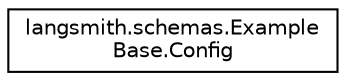 digraph "Graphical Class Hierarchy"
{
 // LATEX_PDF_SIZE
  edge [fontname="Helvetica",fontsize="10",labelfontname="Helvetica",labelfontsize="10"];
  node [fontname="Helvetica",fontsize="10",shape=record];
  rankdir="LR";
  Node0 [label="langsmith.schemas.Example\lBase.Config",height=0.2,width=0.4,color="black", fillcolor="white", style="filled",URL="$classlangsmith_1_1schemas_1_1ExampleBase_1_1Config.html",tooltip=" "];
}
